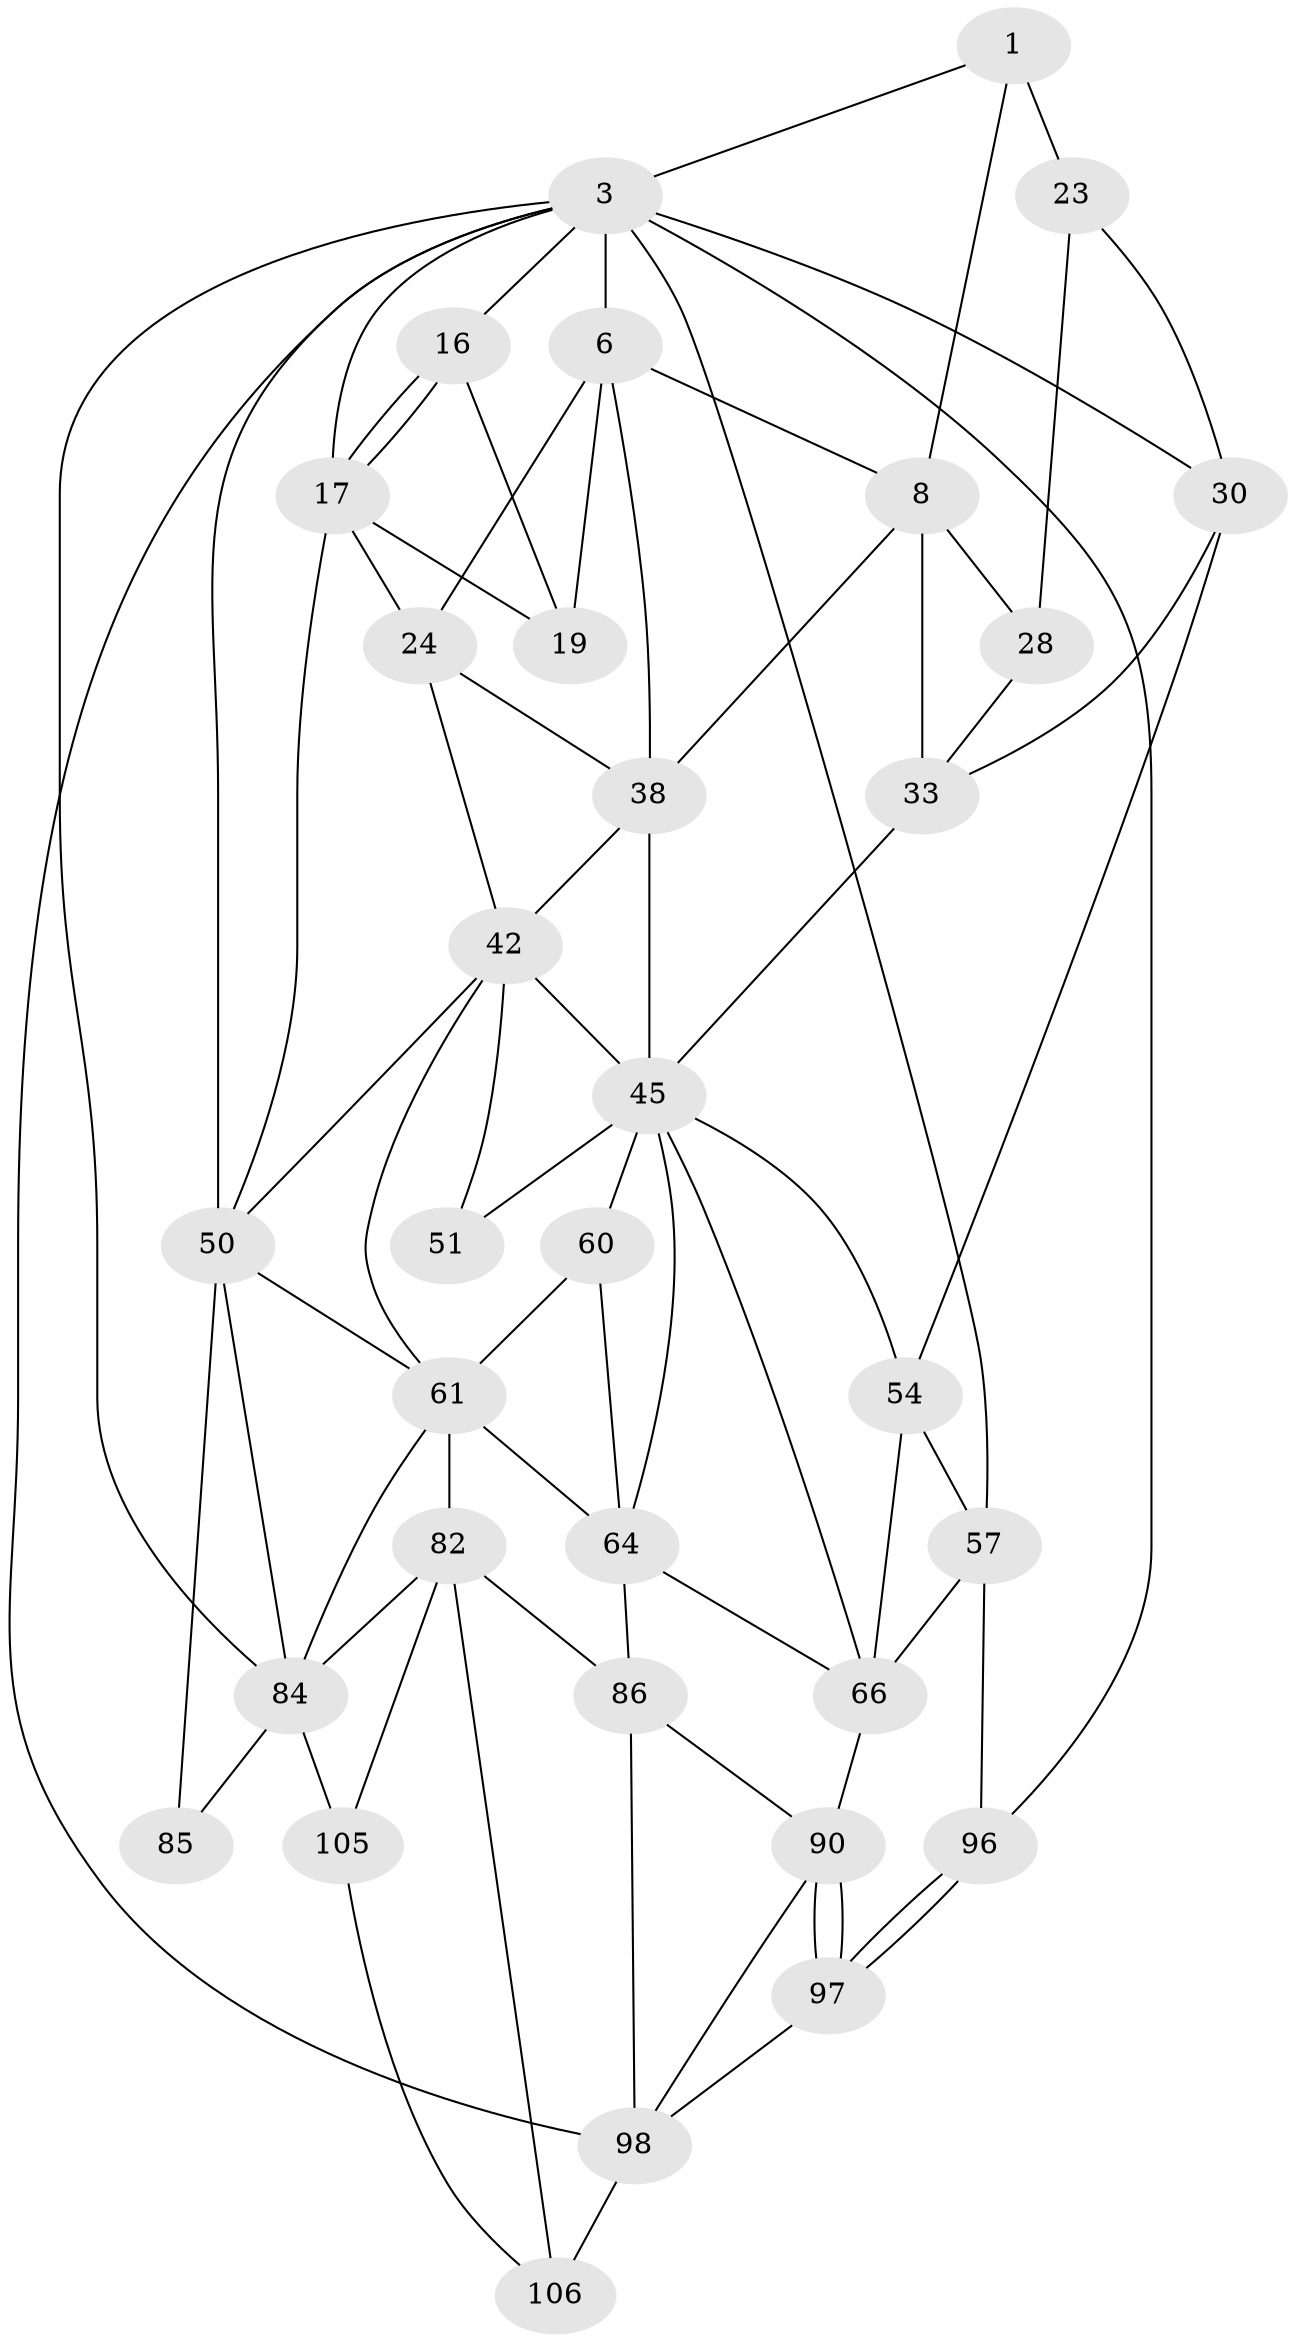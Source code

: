 // original degree distribution, {3: 0.017857142857142856, 6: 0.17857142857142858, 4: 0.19642857142857142, 5: 0.6071428571428571}
// Generated by graph-tools (version 1.1) at 2025/21/03/04/25 18:21:37]
// undirected, 33 vertices, 75 edges
graph export_dot {
graph [start="1"]
  node [color=gray90,style=filled];
  1 [pos="+0.6902539286275383+0",super="+2+7"];
  3 [pos="+1+0",super="+31+102+4"];
  6 [pos="+0.3474006877262925+0",super="+11"];
  8 [pos="+0.6278317073790058+0.11451468311203443",super="+9+29"];
  16 [pos="+0.11106143165277996+0.1217798821903791"];
  17 [pos="+0+0.3593909880561968",super="+22"];
  19 [pos="+0.21265479447104776+0.16863795690787114",super="+20+21"];
  23 [pos="+0.8208397753912208+0.14218672436030197",super="+27"];
  24 [pos="+0.25042457611390195+0.2565318039432531",super="+25+39"];
  28 [pos="+0.7412461735767676+0.2254186726730271"];
  30 [pos="+0.9473591324377995+0.28430554021334525",super="+32"];
  33 [pos="+0.808640842605022+0.3685847378840684",super="+34"];
  38 [pos="+0.34755767086266487+0.21800798667401888",super="+40"];
  42 [pos="+0.35277016537002315+0.27824880104309074",super="+48+43"];
  45 [pos="+0.5760234087111639+0.37507312753358946",super="+46+52"];
  50 [pos="+0.2140991971262654+0.4712016194915547",super="+68"];
  51 [pos="+0.3854916561408097+0.4382270976141104"];
  54 [pos="+0.8332949956421511+0.3857545352069408",super="+59+55"];
  57 [pos="+1+0.64372101760368",super="+58+92"];
  60 [pos="+0.4828426181280242+0.4935318656588739"];
  61 [pos="+0.46166856403001955+0.5720952985380376",super="+62"];
  64 [pos="+0.5775940267471119+0.6052163462146547",super="+65+75"];
  66 [pos="+0.8214227930041795+0.6254261674191753",super="+67"];
  82 [pos="+0.4245955607567231+0.8856190388870442",super="+83"];
  84 [pos="+0.33322544166685997+0.8250718339179401",super="+88"];
  85 [pos="+0.1772840669967749+0.7826123600852628"];
  86 [pos="+0.5870455493780073+0.763687514308159",super="+87"];
  90 [pos="+0.7543566796911828+0.8148611684290805",super="+91"];
  96 [pos="+0.8246160020844324+1"];
  97 [pos="+0.7522819188225394+0.9359123104570898",super="+101"];
  98 [pos="+0.6143720119124902+0.8046884499664978",super="+99"];
  105 [pos="+0.15927889561824432+1",super="+112"];
  106 [pos="+0.43673441793009304+1",super="+107"];
  1 -- 3;
  1 -- 23 [weight=2];
  1 -- 8;
  3 -- 57 [weight=2];
  3 -- 30;
  3 -- 96;
  3 -- 16;
  3 -- 17;
  3 -- 6 [weight=2];
  3 -- 84 [weight=2];
  3 -- 98;
  3 -- 50;
  6 -- 19;
  6 -- 38;
  6 -- 8;
  6 -- 24;
  8 -- 33 [weight=2];
  8 -- 28;
  8 -- 38;
  16 -- 17;
  16 -- 17;
  16 -- 19;
  17 -- 24;
  17 -- 50;
  17 -- 19;
  23 -- 28;
  23 -- 30;
  24 -- 42;
  24 -- 38;
  28 -- 33;
  30 -- 54;
  30 -- 33;
  33 -- 45;
  38 -- 42;
  38 -- 45;
  42 -- 51;
  42 -- 50;
  42 -- 61;
  42 -- 45;
  45 -- 51 [weight=2];
  45 -- 64;
  45 -- 66;
  45 -- 54;
  45 -- 60;
  50 -- 84;
  50 -- 85 [weight=2];
  50 -- 61;
  54 -- 66 [weight=2];
  54 -- 57;
  57 -- 96;
  57 -- 66 [weight=2];
  60 -- 61;
  60 -- 64;
  61 -- 82;
  61 -- 84;
  61 -- 64 [weight=2];
  64 -- 66;
  64 -- 86;
  66 -- 90;
  82 -- 86;
  82 -- 105;
  82 -- 84 [weight=2];
  82 -- 106;
  84 -- 85;
  84 -- 105 [weight=2];
  86 -- 90;
  86 -- 98;
  90 -- 97;
  90 -- 97;
  90 -- 98;
  96 -- 97;
  96 -- 97;
  97 -- 98 [weight=2];
  98 -- 106 [weight=2];
  105 -- 106;
}
